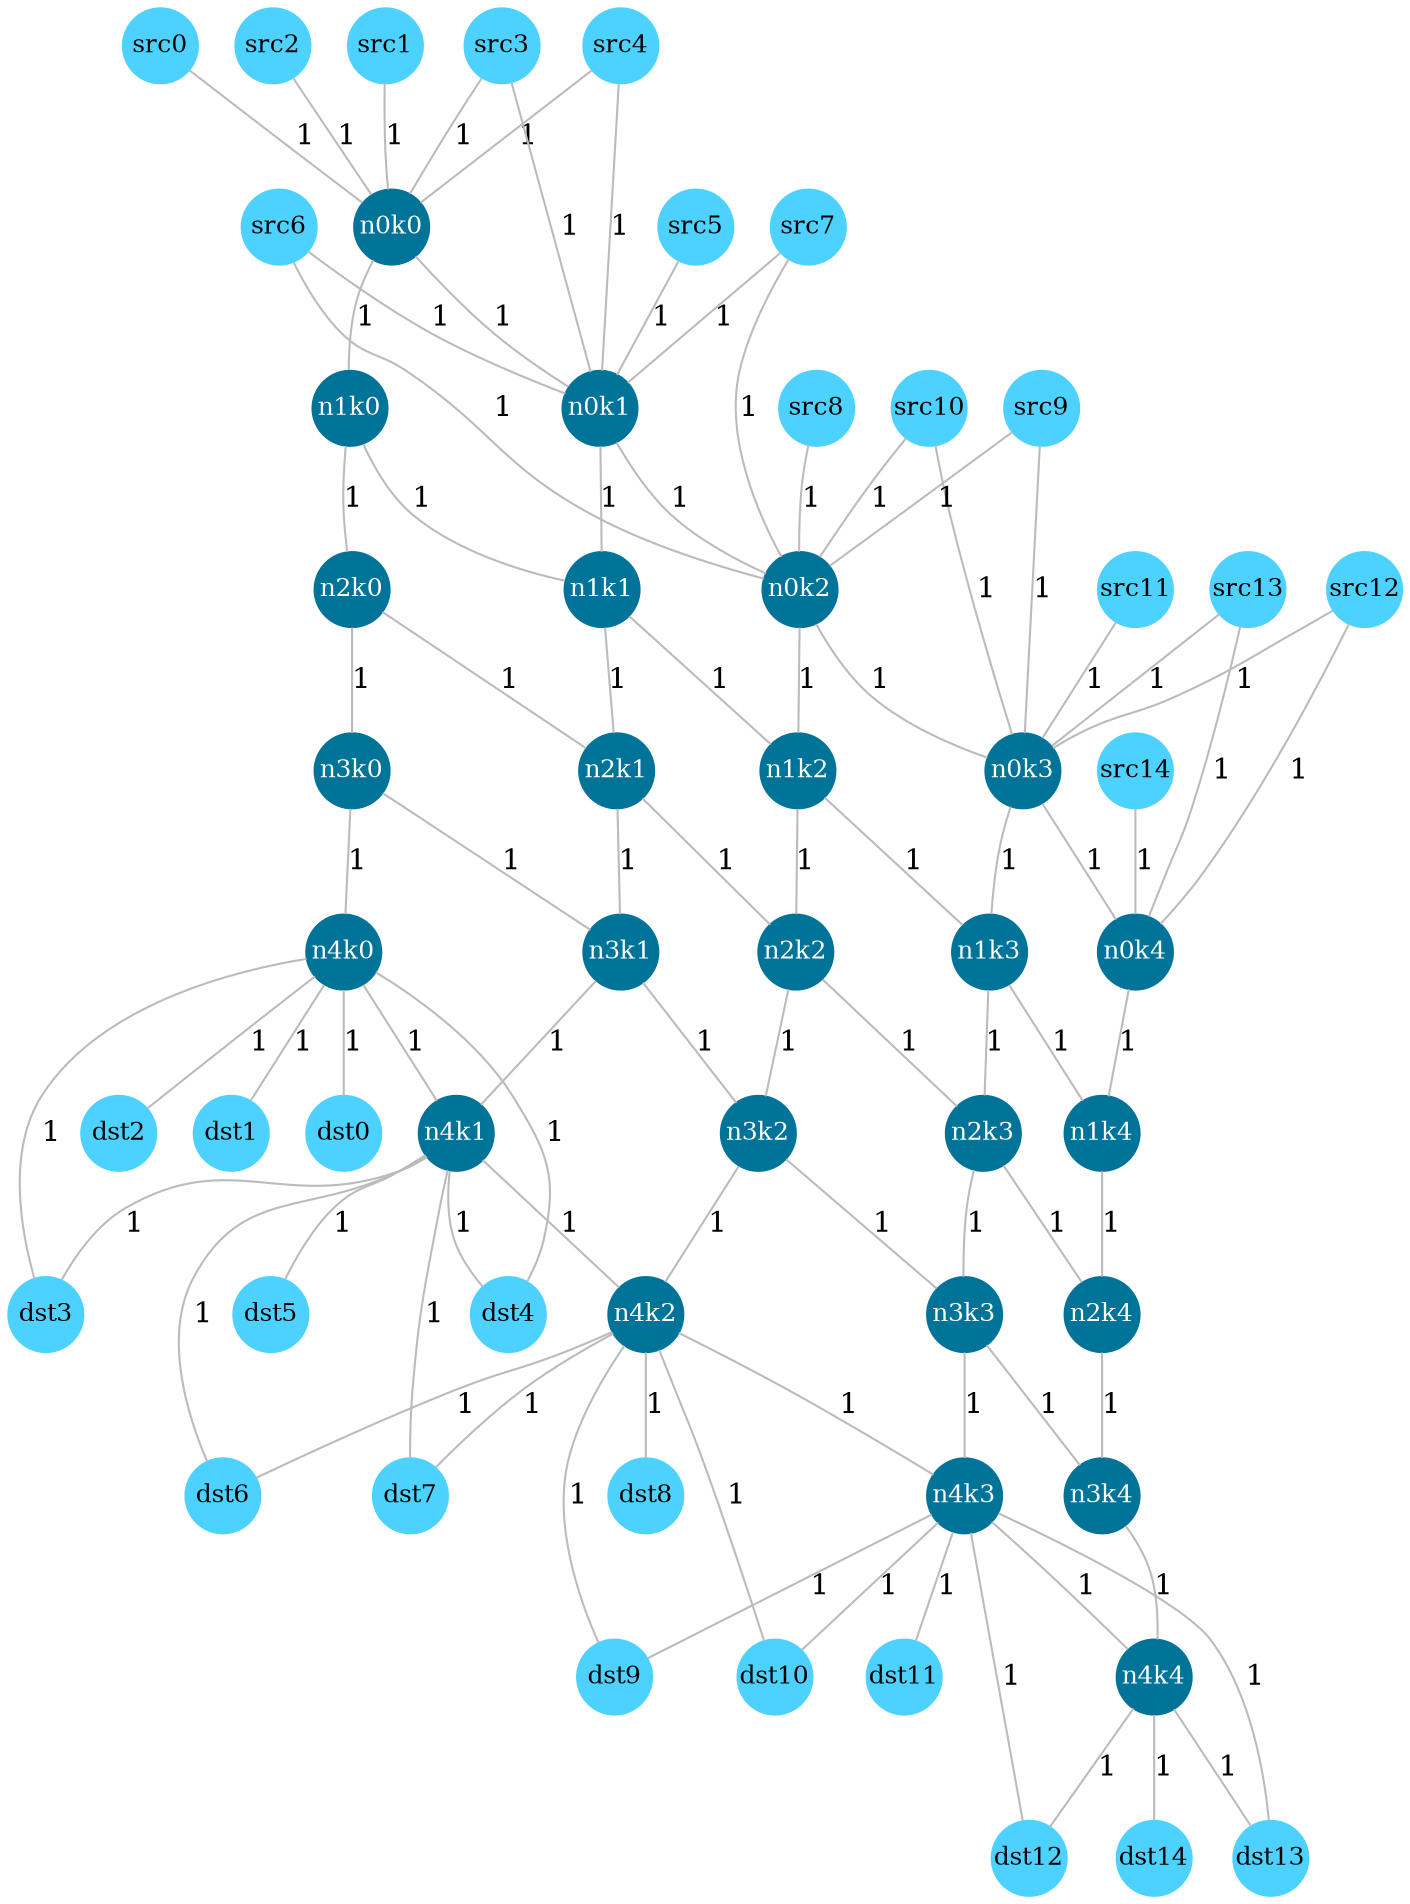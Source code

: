 graph networkGraphTest {
  node [
    shape = "circle",
    style = "filled",
    fontsize = 12,
    fixedsize = true
  ];

  edge [
    color = "#bbbbbb"
  ];

  // nodes with CPU
  node [
    color = "#007399",
    fillcolor = "#007399",
    fontcolor = white
  ];
  n0k0;
  n0k3;
  n2k1;
  n0k4;
  n2k2;
  n4k0;
  n0k1;
  n0k2;
  n2k0;
  n4k3;
  n4k4;
  n2k3;
  n4k1;
  n2k4;
  n4k2;
  n1k2;
  n3k0;
  n1k3;
  n3k1;
  n1k0;
  n1k1;
  n3k4;
  n1k4;
  n3k2;
  n3k3;

  // nodes without CPU
  node [
    color = "#4dd2ff",
    fillcolor = "#4dd2ff",
    fontcolor = black
  ];
  src10;
  src12;
  src11;
  src14;
  src13;
  dst13;
  dst12;
  dst11;
  dst10;
  dst14;
  dst4;
  dst3;
  dst2;
  dst1;
  dst0;
  dst9;
  dst8;
  dst7;
  dst6;
  dst5;
  src9;
  src8;
  src5;
  src4;
  src7;
  src6;
  src1;
  src0;
  src3;
  src2;

  // edges
  n4k0 -- n4k1 [ label = "1" ];
  n4k0 -- dst3 [ label = "1" ];
  n0k1 -- n1k1 [ label = "1" ];
  n4k0 -- dst2 [ label = "1" ];
  n2k3 -- n3k3 [ label = "1" ];
  n1k3 -- n2k3 [ label = "1" ];
  n4k3 -- dst9 [ label = "1" ];
  n4k0 -- dst4 [ label = "1" ];
  n4k2 -- dst10 [ label = "1" ];
  n4k3 -- dst13 [ label = "1" ];
  n4k3 -- dst11 [ label = "1" ];
  n1k0 -- n2k0 [ label = "1" ];
  n3k0 -- n3k1 [ label = "1" ];
  n1k3 -- n1k4 [ label = "1" ];
  n1k1 -- n2k1 [ label = "1" ];
  n4k2 -- n4k3 [ label = "1" ];
  src4 -- n0k1 [ label = "1" ];
  n2k0 -- n2k1 [ label = "1" ];
  n0k2 -- n1k2 [ label = "1" ];
  n4k2 -- dst7 [ label = "1" ];
  src14 -- n0k4 [ label = "1" ];
  n4k1 -- dst5 [ label = "1" ];
  src3 -- n0k1 [ label = "1" ];
  n4k1 -- dst4 [ label = "1" ];
  n3k1 -- n4k1 [ label = "1" ];
  n1k4 -- n2k4 [ label = "1" ];
  n4k2 -- dst6 [ label = "1" ];
  n3k4 -- n4k4 [ label = "1" ];
  n0k0 -- n0k1 [ label = "1" ];
  n3k3 -- n4k3 [ label = "1" ];
  src13 -- n0k3 [ label = "1" ];
  n0k3 -- n1k3 [ label = "1" ];
  n0k4 -- n1k4 [ label = "1" ];
  n2k2 -- n2k3 [ label = "1" ];
  src7 -- n0k1 [ label = "1" ];
  src0 -- n0k0 [ label = "1" ];
  src7 -- n0k2 [ label = "1" ];
  n3k0 -- n4k0 [ label = "1" ];
  n4k3 -- dst12 [ label = "1" ];
  src9 -- n0k2 [ label = "1" ];
  n0k2 -- n0k3 [ label = "1" ];
  src12 -- n0k3 [ label = "1" ];
  src4 -- n0k0 [ label = "1" ];
  n3k2 -- n3k3 [ label = "1" ];
  n3k2 -- n4k2 [ label = "1" ];
  n3k3 -- n3k4 [ label = "1" ];
  src3 -- n0k0 [ label = "1" ];
  n4k1 -- dst7 [ label = "1" ];
  n2k4 -- n3k4 [ label = "1" ];
  src12 -- n0k4 [ label = "1" ];
  src13 -- n0k4 [ label = "1" ];
  n1k2 -- n2k2 [ label = "1" ];
  n1k1 -- n1k2 [ label = "1" ];
  n0k3 -- n0k4 [ label = "1" ];
  n4k4 -- dst14 [ label = "1" ];
  src10 -- n0k3 [ label = "1" ];
  n1k2 -- n1k3 [ label = "1" ];
  src10 -- n0k2 [ label = "1" ];
  n4k4 -- dst12 [ label = "1" ];
  n0k0 -- n1k0 [ label = "1" ];
  src6 -- n0k1 [ label = "1" ];
  src8 -- n0k2 [ label = "1" ];
  src1 -- n0k0 [ label = "1" ];
  src9 -- n0k3 [ label = "1" ];
  n4k2 -- dst8 [ label = "1" ];
  n4k2 -- dst9 [ label = "1" ];
  n4k3 -- n4k4 [ label = "1" ];
  n2k1 -- n3k1 [ label = "1" ];
  n4k0 -- dst0 [ label = "1" ];
  src6 -- n0k2 [ label = "1" ];
  src2 -- n0k0 [ label = "1" ];
  n4k1 -- dst3 [ label = "1" ];
  n4k1 -- dst6 [ label = "1" ];
  src5 -- n0k1 [ label = "1" ];
  n2k2 -- n3k2 [ label = "1" ];
  src11 -- n0k3 [ label = "1" ];
  n4k0 -- dst1 [ label = "1" ];
  n4k1 -- n4k2 [ label = "1" ];
  n3k1 -- n3k2 [ label = "1" ];
  n2k1 -- n2k2 [ label = "1" ];
  n1k0 -- n1k1 [ label = "1" ];
  n0k1 -- n0k2 [ label = "1" ];
  n4k4 -- dst13 [ label = "1" ];
  n4k3 -- dst10 [ label = "1" ];
  n2k3 -- n2k4 [ label = "1" ];
  n2k0 -- n3k0 [ label = "1" ];
}
